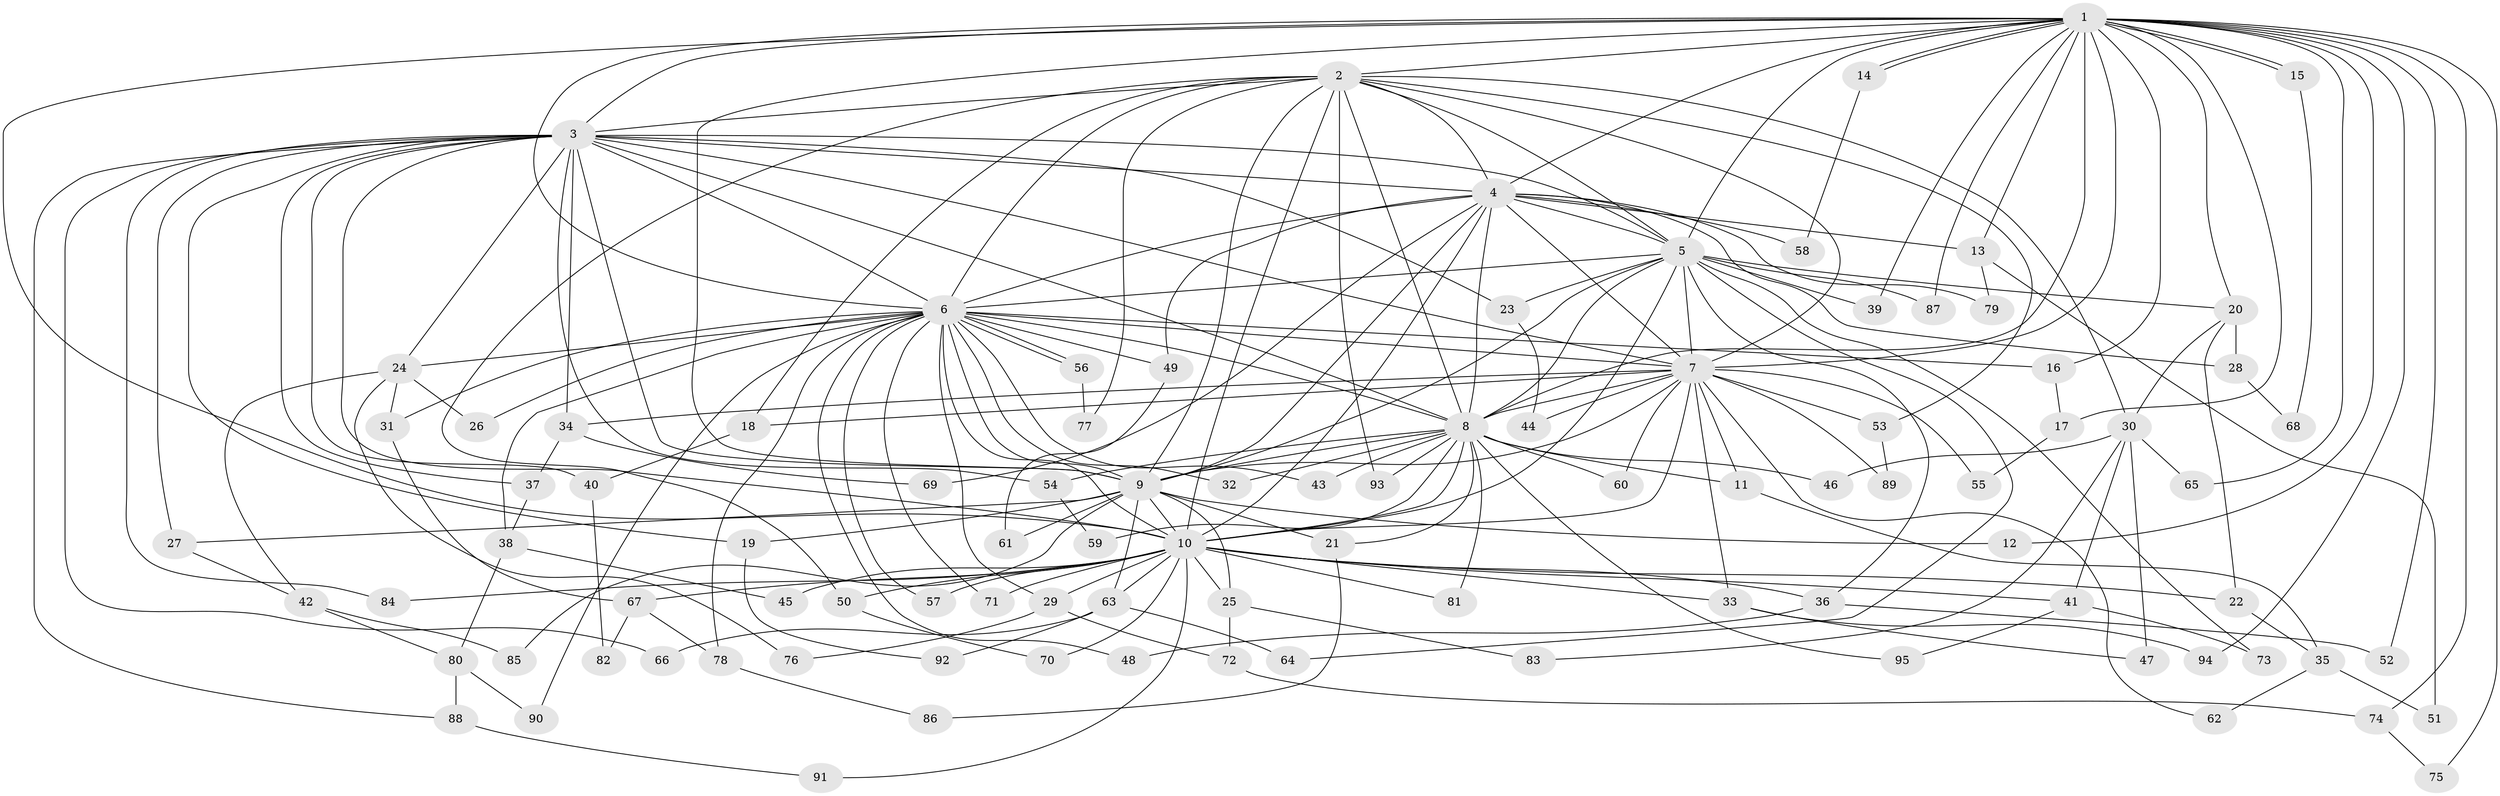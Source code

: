 // coarse degree distribution, {22: 0.014925373134328358, 13: 0.014925373134328358, 17: 0.014925373134328358, 12: 0.014925373134328358, 27: 0.014925373134328358, 21: 0.014925373134328358, 16: 0.029850746268656716, 18: 0.014925373134328358, 5: 0.08955223880597014, 2: 0.4626865671641791, 3: 0.22388059701492538, 6: 0.014925373134328358, 4: 0.05970149253731343, 7: 0.014925373134328358}
// Generated by graph-tools (version 1.1) at 2025/51/02/27/25 19:51:44]
// undirected, 95 vertices, 215 edges
graph export_dot {
graph [start="1"]
  node [color=gray90,style=filled];
  1;
  2;
  3;
  4;
  5;
  6;
  7;
  8;
  9;
  10;
  11;
  12;
  13;
  14;
  15;
  16;
  17;
  18;
  19;
  20;
  21;
  22;
  23;
  24;
  25;
  26;
  27;
  28;
  29;
  30;
  31;
  32;
  33;
  34;
  35;
  36;
  37;
  38;
  39;
  40;
  41;
  42;
  43;
  44;
  45;
  46;
  47;
  48;
  49;
  50;
  51;
  52;
  53;
  54;
  55;
  56;
  57;
  58;
  59;
  60;
  61;
  62;
  63;
  64;
  65;
  66;
  67;
  68;
  69;
  70;
  71;
  72;
  73;
  74;
  75;
  76;
  77;
  78;
  79;
  80;
  81;
  82;
  83;
  84;
  85;
  86;
  87;
  88;
  89;
  90;
  91;
  92;
  93;
  94;
  95;
  1 -- 2;
  1 -- 3;
  1 -- 4;
  1 -- 5;
  1 -- 6;
  1 -- 7;
  1 -- 8;
  1 -- 9;
  1 -- 10;
  1 -- 12;
  1 -- 13;
  1 -- 14;
  1 -- 14;
  1 -- 15;
  1 -- 15;
  1 -- 16;
  1 -- 17;
  1 -- 20;
  1 -- 39;
  1 -- 52;
  1 -- 65;
  1 -- 74;
  1 -- 75;
  1 -- 87;
  1 -- 94;
  2 -- 3;
  2 -- 4;
  2 -- 5;
  2 -- 6;
  2 -- 7;
  2 -- 8;
  2 -- 9;
  2 -- 10;
  2 -- 18;
  2 -- 30;
  2 -- 50;
  2 -- 53;
  2 -- 77;
  2 -- 93;
  3 -- 4;
  3 -- 5;
  3 -- 6;
  3 -- 7;
  3 -- 8;
  3 -- 9;
  3 -- 10;
  3 -- 19;
  3 -- 23;
  3 -- 24;
  3 -- 27;
  3 -- 34;
  3 -- 37;
  3 -- 40;
  3 -- 54;
  3 -- 66;
  3 -- 84;
  3 -- 88;
  4 -- 5;
  4 -- 6;
  4 -- 7;
  4 -- 8;
  4 -- 9;
  4 -- 10;
  4 -- 13;
  4 -- 28;
  4 -- 49;
  4 -- 58;
  4 -- 69;
  4 -- 79;
  5 -- 6;
  5 -- 7;
  5 -- 8;
  5 -- 9;
  5 -- 10;
  5 -- 20;
  5 -- 23;
  5 -- 36;
  5 -- 39;
  5 -- 64;
  5 -- 73;
  5 -- 87;
  6 -- 7;
  6 -- 8;
  6 -- 9;
  6 -- 10;
  6 -- 16;
  6 -- 24;
  6 -- 26;
  6 -- 29;
  6 -- 31;
  6 -- 32;
  6 -- 38;
  6 -- 43;
  6 -- 48;
  6 -- 49;
  6 -- 56;
  6 -- 56;
  6 -- 57;
  6 -- 71;
  6 -- 78;
  6 -- 90;
  7 -- 8;
  7 -- 9;
  7 -- 10;
  7 -- 11;
  7 -- 18;
  7 -- 33;
  7 -- 34;
  7 -- 44;
  7 -- 53;
  7 -- 55;
  7 -- 60;
  7 -- 62;
  7 -- 89;
  8 -- 9;
  8 -- 10;
  8 -- 11;
  8 -- 21;
  8 -- 32;
  8 -- 43;
  8 -- 46;
  8 -- 54;
  8 -- 59;
  8 -- 60;
  8 -- 81;
  8 -- 93;
  8 -- 95;
  9 -- 10;
  9 -- 12;
  9 -- 19;
  9 -- 21;
  9 -- 25;
  9 -- 27;
  9 -- 61;
  9 -- 63;
  9 -- 85;
  10 -- 22;
  10 -- 25;
  10 -- 29;
  10 -- 33;
  10 -- 36;
  10 -- 41;
  10 -- 45;
  10 -- 50;
  10 -- 57;
  10 -- 63;
  10 -- 67;
  10 -- 70;
  10 -- 71;
  10 -- 81;
  10 -- 84;
  10 -- 91;
  11 -- 35;
  13 -- 51;
  13 -- 79;
  14 -- 58;
  15 -- 68;
  16 -- 17;
  17 -- 55;
  18 -- 40;
  19 -- 92;
  20 -- 22;
  20 -- 28;
  20 -- 30;
  21 -- 86;
  22 -- 35;
  23 -- 44;
  24 -- 26;
  24 -- 31;
  24 -- 42;
  24 -- 76;
  25 -- 72;
  25 -- 83;
  27 -- 42;
  28 -- 68;
  29 -- 72;
  29 -- 76;
  30 -- 41;
  30 -- 46;
  30 -- 47;
  30 -- 65;
  30 -- 83;
  31 -- 67;
  33 -- 47;
  33 -- 94;
  34 -- 37;
  34 -- 69;
  35 -- 51;
  35 -- 62;
  36 -- 48;
  36 -- 52;
  37 -- 38;
  38 -- 45;
  38 -- 80;
  40 -- 82;
  41 -- 73;
  41 -- 95;
  42 -- 80;
  42 -- 85;
  49 -- 61;
  50 -- 70;
  53 -- 89;
  54 -- 59;
  56 -- 77;
  63 -- 64;
  63 -- 66;
  63 -- 92;
  67 -- 78;
  67 -- 82;
  72 -- 74;
  74 -- 75;
  78 -- 86;
  80 -- 88;
  80 -- 90;
  88 -- 91;
}
